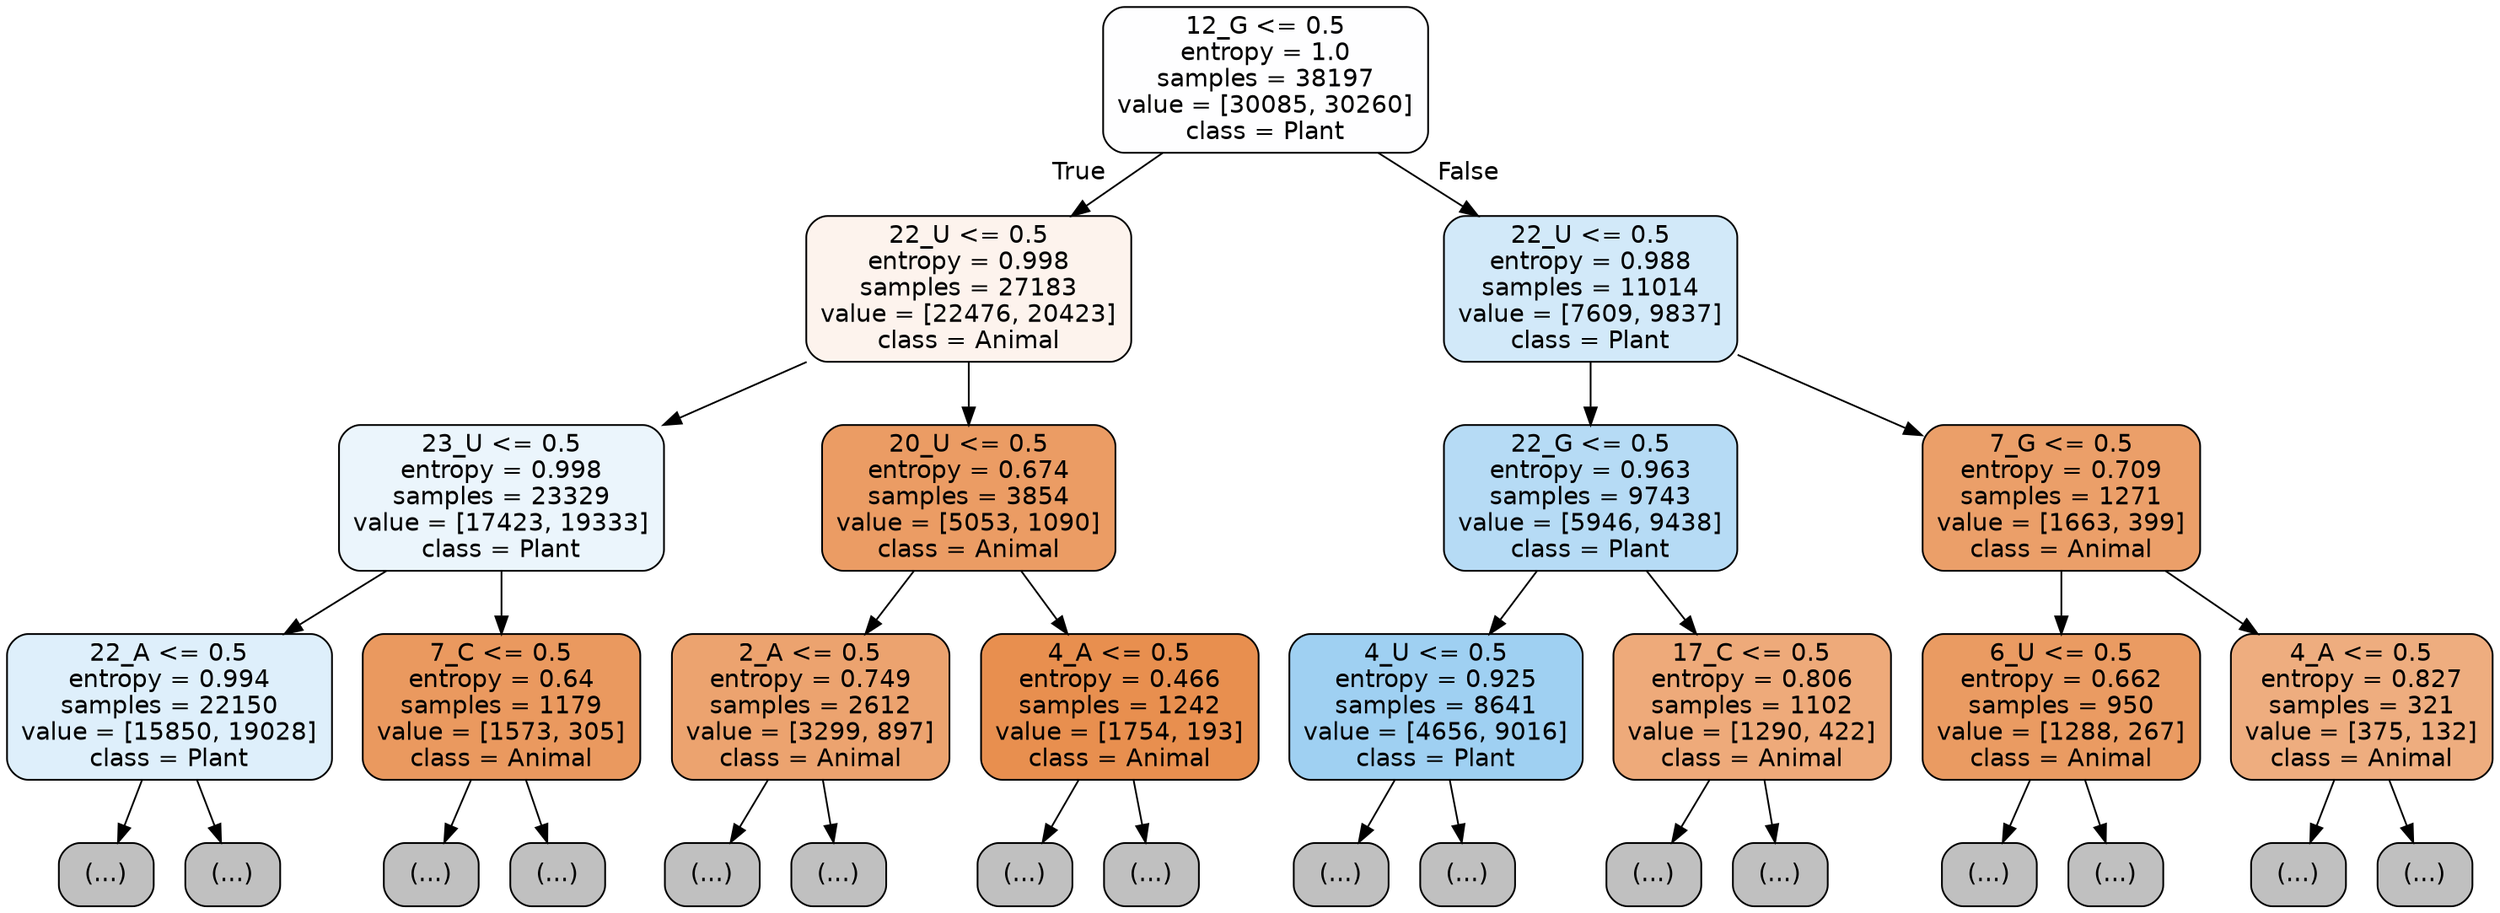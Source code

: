 digraph Tree {
node [shape=box, style="filled, rounded", color="black", fontname="helvetica"] ;
edge [fontname="helvetica"] ;
0 [label="12_G <= 0.5\nentropy = 1.0\nsamples = 38197\nvalue = [30085, 30260]\nclass = Plant", fillcolor="#fefeff"] ;
1 [label="22_U <= 0.5\nentropy = 0.998\nsamples = 27183\nvalue = [22476, 20423]\nclass = Animal", fillcolor="#fdf3ed"] ;
0 -> 1 [labeldistance=2.5, labelangle=45, headlabel="True"] ;
2 [label="23_U <= 0.5\nentropy = 0.998\nsamples = 23329\nvalue = [17423, 19333]\nclass = Plant", fillcolor="#ebf5fc"] ;
1 -> 2 ;
3 [label="22_A <= 0.5\nentropy = 0.994\nsamples = 22150\nvalue = [15850, 19028]\nclass = Plant", fillcolor="#deeffb"] ;
2 -> 3 ;
4 [label="(...)", fillcolor="#C0C0C0"] ;
3 -> 4 ;
9383 [label="(...)", fillcolor="#C0C0C0"] ;
3 -> 9383 ;
10742 [label="7_C <= 0.5\nentropy = 0.64\nsamples = 1179\nvalue = [1573, 305]\nclass = Animal", fillcolor="#ea995f"] ;
2 -> 10742 ;
10743 [label="(...)", fillcolor="#C0C0C0"] ;
10742 -> 10743 ;
11062 [label="(...)", fillcolor="#C0C0C0"] ;
10742 -> 11062 ;
11155 [label="20_U <= 0.5\nentropy = 0.674\nsamples = 3854\nvalue = [5053, 1090]\nclass = Animal", fillcolor="#eb9c64"] ;
1 -> 11155 ;
11156 [label="2_A <= 0.5\nentropy = 0.749\nsamples = 2612\nvalue = [3299, 897]\nclass = Animal", fillcolor="#eca36f"] ;
11155 -> 11156 ;
11157 [label="(...)", fillcolor="#C0C0C0"] ;
11156 -> 11157 ;
12004 [label="(...)", fillcolor="#C0C0C0"] ;
11156 -> 12004 ;
12235 [label="4_A <= 0.5\nentropy = 0.466\nsamples = 1242\nvalue = [1754, 193]\nclass = Animal", fillcolor="#e88f4f"] ;
11155 -> 12235 ;
12236 [label="(...)", fillcolor="#C0C0C0"] ;
12235 -> 12236 ;
12457 [label="(...)", fillcolor="#C0C0C0"] ;
12235 -> 12457 ;
12536 [label="22_U <= 0.5\nentropy = 0.988\nsamples = 11014\nvalue = [7609, 9837]\nclass = Plant", fillcolor="#d2e9f9"] ;
0 -> 12536 [labeldistance=2.5, labelangle=-45, headlabel="False"] ;
12537 [label="22_G <= 0.5\nentropy = 0.963\nsamples = 9743\nvalue = [5946, 9438]\nclass = Plant", fillcolor="#b6dbf5"] ;
12536 -> 12537 ;
12538 [label="4_U <= 0.5\nentropy = 0.925\nsamples = 8641\nvalue = [4656, 9016]\nclass = Plant", fillcolor="#9fd0f2"] ;
12537 -> 12538 ;
12539 [label="(...)", fillcolor="#C0C0C0"] ;
12538 -> 12539 ;
15176 [label="(...)", fillcolor="#C0C0C0"] ;
12538 -> 15176 ;
15969 [label="17_C <= 0.5\nentropy = 0.806\nsamples = 1102\nvalue = [1290, 422]\nclass = Animal", fillcolor="#eeaa7a"] ;
12537 -> 15969 ;
15970 [label="(...)", fillcolor="#C0C0C0"] ;
15969 -> 15970 ;
16359 [label="(...)", fillcolor="#C0C0C0"] ;
15969 -> 16359 ;
16462 [label="7_G <= 0.5\nentropy = 0.709\nsamples = 1271\nvalue = [1663, 399]\nclass = Animal", fillcolor="#eb9f69"] ;
12536 -> 16462 ;
16463 [label="6_U <= 0.5\nentropy = 0.662\nsamples = 950\nvalue = [1288, 267]\nclass = Animal", fillcolor="#ea9b62"] ;
16462 -> 16463 ;
16464 [label="(...)", fillcolor="#C0C0C0"] ;
16463 -> 16464 ;
16745 [label="(...)", fillcolor="#C0C0C0"] ;
16463 -> 16745 ;
16836 [label="4_A <= 0.5\nentropy = 0.827\nsamples = 321\nvalue = [375, 132]\nclass = Animal", fillcolor="#eead7f"] ;
16462 -> 16836 ;
16837 [label="(...)", fillcolor="#C0C0C0"] ;
16836 -> 16837 ;
16932 [label="(...)", fillcolor="#C0C0C0"] ;
16836 -> 16932 ;
}